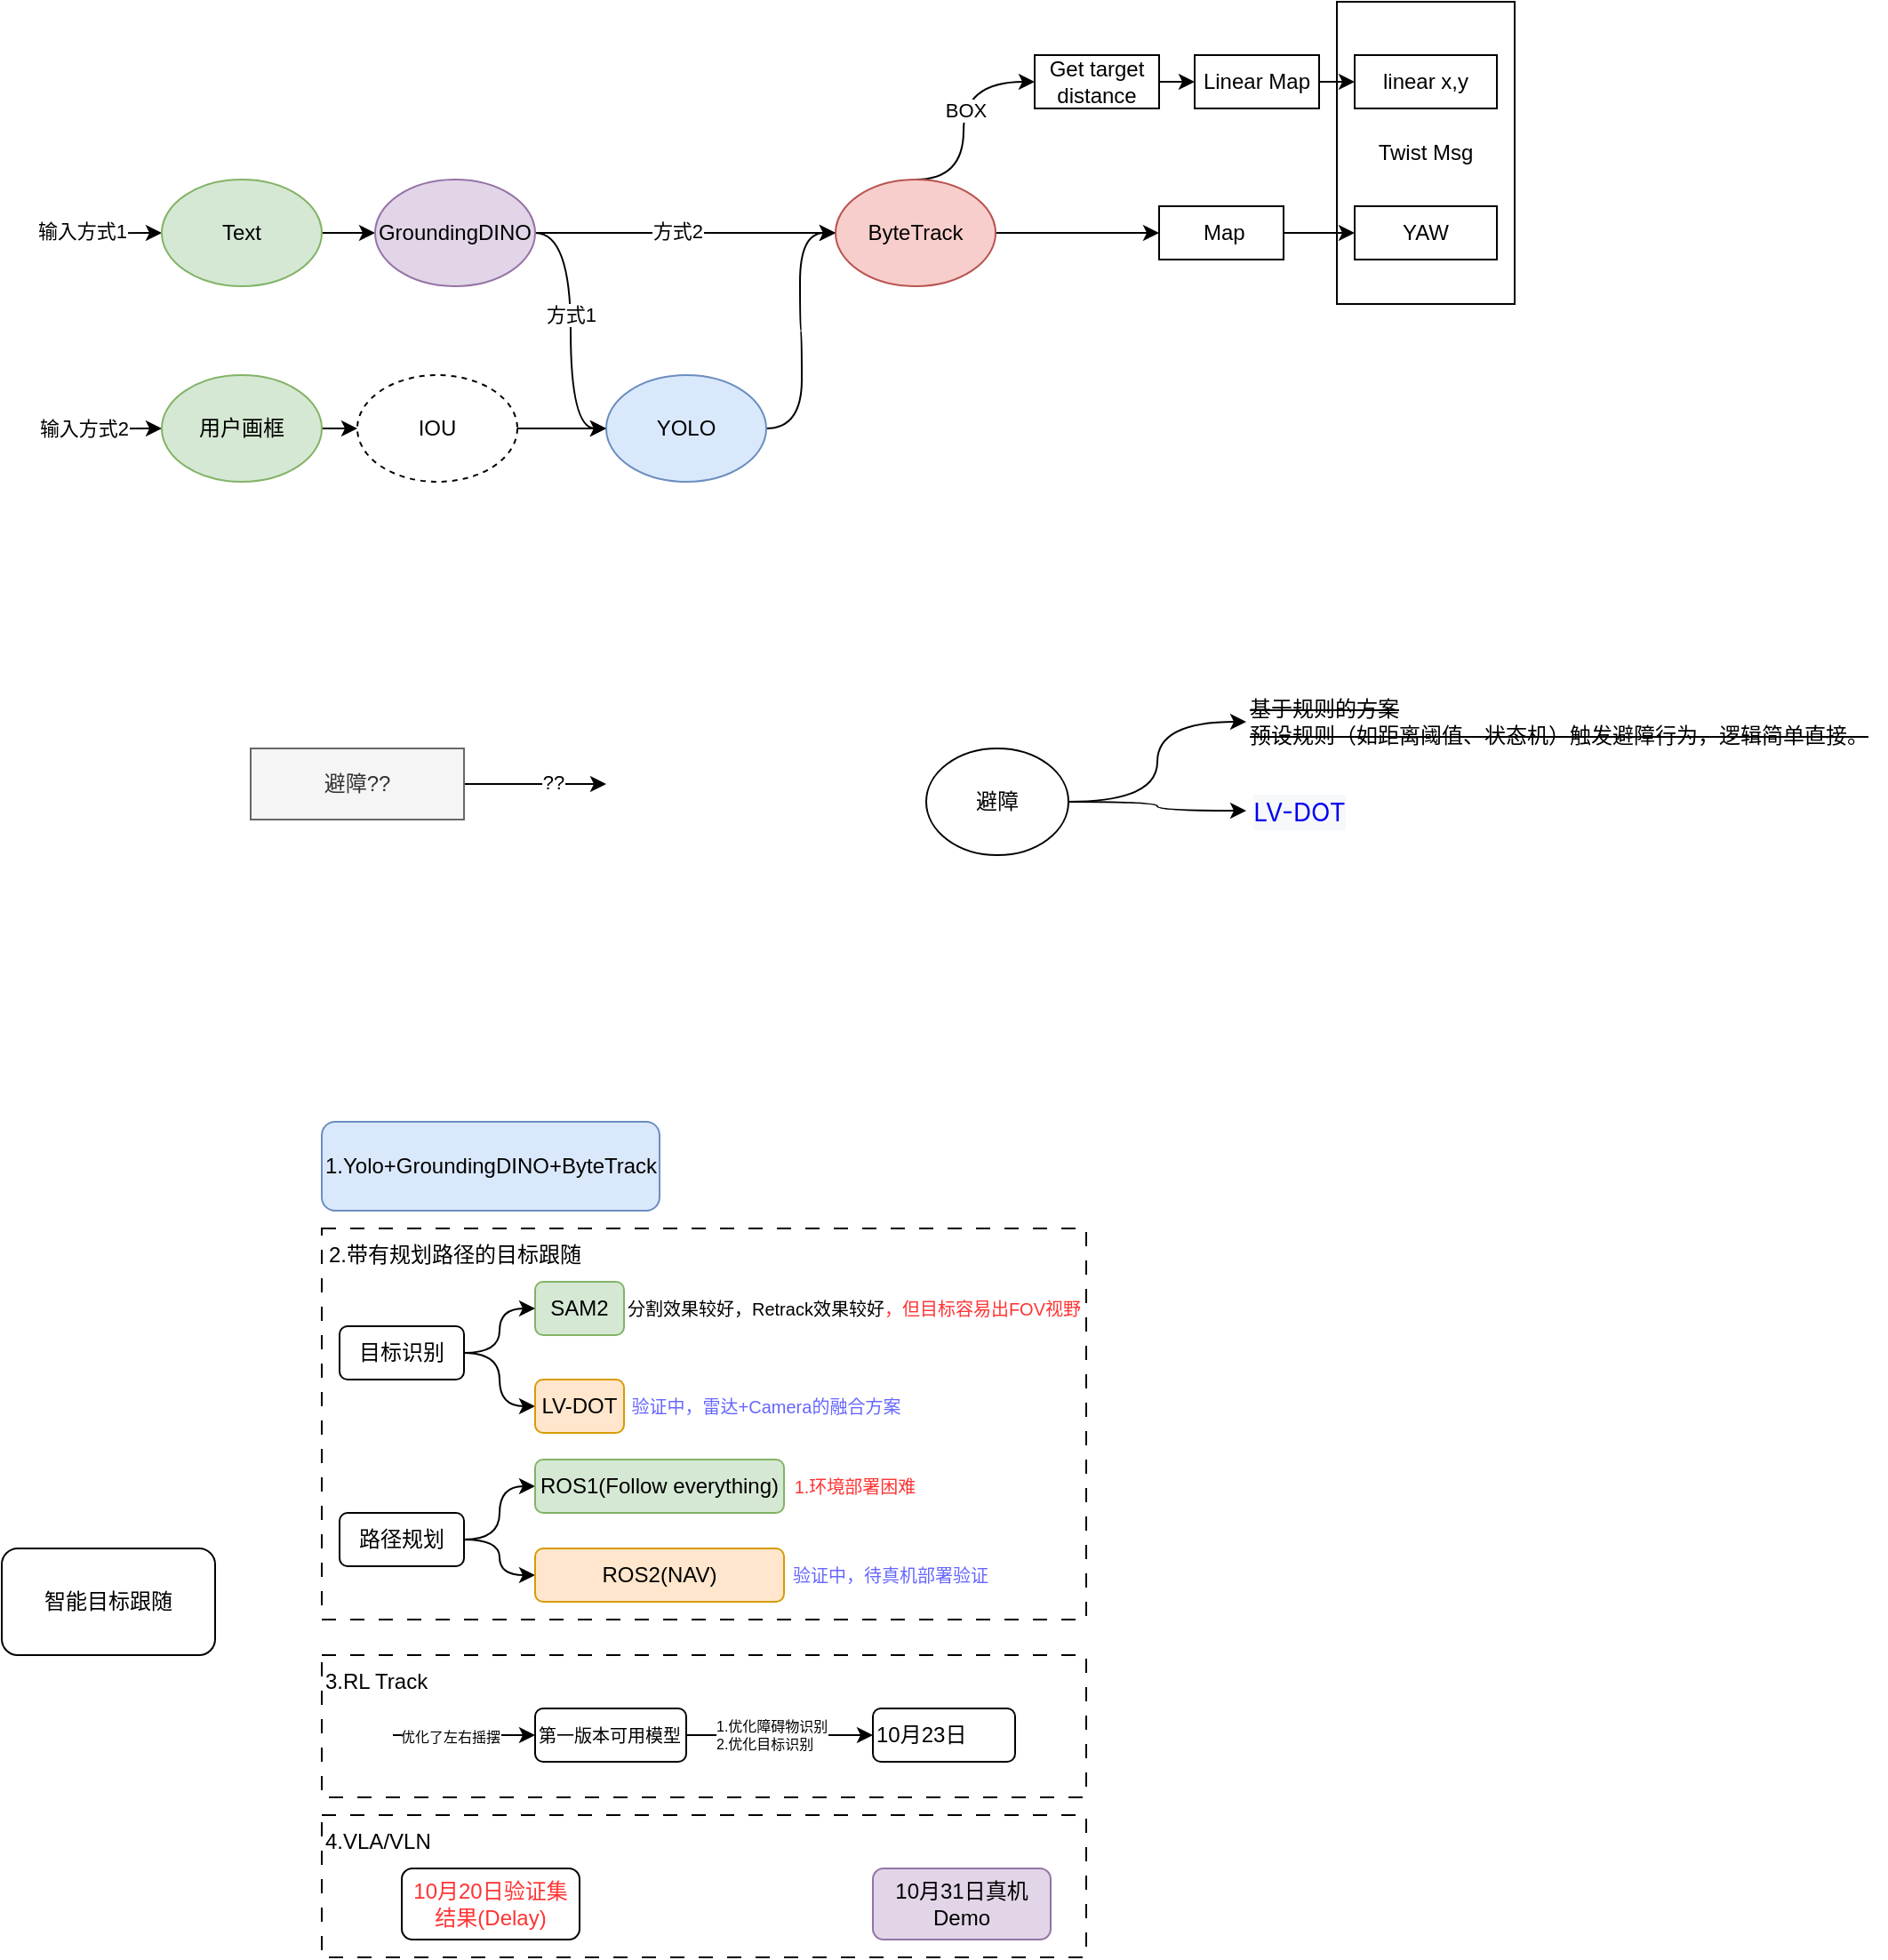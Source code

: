 <mxfile version="28.2.5">
  <diagram name="第 1 页" id="Ie8UYRb_jQ_-8dDy_p2L">
    <mxGraphModel dx="754" dy="433" grid="1" gridSize="10" guides="1" tooltips="1" connect="1" arrows="1" fold="1" page="1" pageScale="1" pageWidth="827" pageHeight="1169" math="0" shadow="0">
      <root>
        <mxCell id="0" />
        <mxCell id="1" parent="0" />
        <mxCell id="fi_pxs0ZPSU9Ah6yGTQ0-19" value="" style="rounded=0;whiteSpace=wrap;html=1;labelBackgroundColor=none;fillColor=none;dashed=1;dashPattern=8 8;strokeWidth=1;" vertex="1" parent="1">
          <mxGeometry x="240" y="760" width="430" height="220" as="geometry" />
        </mxCell>
        <mxCell id="ED7PRQC9bT03xKeIf9AB-19" value="Twist Msg" style="rounded=0;whiteSpace=wrap;html=1;" parent="1" vertex="1">
          <mxGeometry x="811" y="70" width="100" height="170" as="geometry" />
        </mxCell>
        <mxCell id="ED7PRQC9bT03xKeIf9AB-3" value="" style="edgeStyle=orthogonalEdgeStyle;rounded=0;orthogonalLoop=1;jettySize=auto;html=1;curved=1;" parent="1" source="ED7PRQC9bT03xKeIf9AB-1" target="ED7PRQC9bT03xKeIf9AB-2" edge="1">
          <mxGeometry relative="1" as="geometry" />
        </mxCell>
        <mxCell id="ED7PRQC9bT03xKeIf9AB-16" style="edgeStyle=orthogonalEdgeStyle;curved=1;rounded=0;orthogonalLoop=1;jettySize=auto;html=1;exitX=0;exitY=0.5;exitDx=0;exitDy=0;startArrow=classic;startFill=1;endArrow=none;endFill=0;" parent="1" source="ED7PRQC9bT03xKeIf9AB-1" edge="1">
          <mxGeometry relative="1" as="geometry">
            <mxPoint x="90" y="310.238" as="targetPoint" />
          </mxGeometry>
        </mxCell>
        <mxCell id="ED7PRQC9bT03xKeIf9AB-18" value="输入方式2" style="edgeLabel;html=1;align=center;verticalAlign=middle;resizable=0;points=[];" parent="ED7PRQC9bT03xKeIf9AB-16" vertex="1" connectable="0">
          <mxGeometry x="0.481" y="-1" relative="1" as="geometry">
            <mxPoint as="offset" />
          </mxGeometry>
        </mxCell>
        <mxCell id="ED7PRQC9bT03xKeIf9AB-1" value="用户画框" style="ellipse;whiteSpace=wrap;html=1;fillColor=#d5e8d4;strokeColor=#82b366;" parent="1" vertex="1">
          <mxGeometry x="150" y="280" width="90" height="60" as="geometry" />
        </mxCell>
        <mxCell id="ED7PRQC9bT03xKeIf9AB-5" value="" style="edgeStyle=orthogonalEdgeStyle;curved=1;rounded=0;orthogonalLoop=1;jettySize=auto;html=1;" parent="1" source="ED7PRQC9bT03xKeIf9AB-2" target="ED7PRQC9bT03xKeIf9AB-4" edge="1">
          <mxGeometry relative="1" as="geometry" />
        </mxCell>
        <mxCell id="ED7PRQC9bT03xKeIf9AB-2" value="IOU" style="ellipse;whiteSpace=wrap;html=1;dashed=1;" parent="1" vertex="1">
          <mxGeometry x="260" y="280" width="90" height="60" as="geometry" />
        </mxCell>
        <mxCell id="ED7PRQC9bT03xKeIf9AB-7" value="" style="edgeStyle=orthogonalEdgeStyle;curved=1;rounded=0;orthogonalLoop=1;jettySize=auto;html=1;entryX=0;entryY=0.5;entryDx=0;entryDy=0;" parent="1" source="ED7PRQC9bT03xKeIf9AB-4" target="ED7PRQC9bT03xKeIf9AB-6" edge="1">
          <mxGeometry relative="1" as="geometry" />
        </mxCell>
        <mxCell id="ED7PRQC9bT03xKeIf9AB-25" style="edgeStyle=orthogonalEdgeStyle;curved=1;rounded=0;orthogonalLoop=1;jettySize=auto;html=1;exitX=0.5;exitY=0;exitDx=0;exitDy=0;entryX=0;entryY=0.5;entryDx=0;entryDy=0;" parent="1" source="ED7PRQC9bT03xKeIf9AB-6" target="ED7PRQC9bT03xKeIf9AB-23" edge="1">
          <mxGeometry relative="1" as="geometry">
            <Array as="points">
              <mxPoint x="601" y="170" />
              <mxPoint x="601" y="115" />
            </Array>
          </mxGeometry>
        </mxCell>
        <mxCell id="ED7PRQC9bT03xKeIf9AB-27" value="BOX" style="edgeLabel;html=1;align=center;verticalAlign=middle;resizable=0;points=[];" parent="ED7PRQC9bT03xKeIf9AB-25" vertex="1" connectable="0">
          <mxGeometry x="0.087" y="-1" relative="1" as="geometry">
            <mxPoint as="offset" />
          </mxGeometry>
        </mxCell>
        <mxCell id="ED7PRQC9bT03xKeIf9AB-4" value="YOLO" style="ellipse;whiteSpace=wrap;html=1;fillColor=#dae8fc;strokeColor=#6c8ebf;" parent="1" vertex="1">
          <mxGeometry x="400" y="280" width="90" height="60" as="geometry" />
        </mxCell>
        <mxCell id="Gve2Opq1UA-Lmk3f0lNB-2" style="edgeStyle=orthogonalEdgeStyle;rounded=0;orthogonalLoop=1;jettySize=auto;html=1;exitX=1;exitY=0.5;exitDx=0;exitDy=0;entryX=0;entryY=0.5;entryDx=0;entryDy=0;" parent="1" source="ED7PRQC9bT03xKeIf9AB-6" target="Gve2Opq1UA-Lmk3f0lNB-1" edge="1">
          <mxGeometry relative="1" as="geometry" />
        </mxCell>
        <mxCell id="ED7PRQC9bT03xKeIf9AB-6" value="ByteTrack" style="ellipse;whiteSpace=wrap;html=1;fillColor=#f8cecc;strokeColor=#b85450;" parent="1" vertex="1">
          <mxGeometry x="529" y="170" width="90" height="60" as="geometry" />
        </mxCell>
        <mxCell id="ED7PRQC9bT03xKeIf9AB-10" value="" style="edgeStyle=orthogonalEdgeStyle;curved=1;rounded=0;orthogonalLoop=1;jettySize=auto;html=1;" parent="1" source="ED7PRQC9bT03xKeIf9AB-8" target="ED7PRQC9bT03xKeIf9AB-9" edge="1">
          <mxGeometry relative="1" as="geometry" />
        </mxCell>
        <mxCell id="ED7PRQC9bT03xKeIf9AB-15" style="edgeStyle=orthogonalEdgeStyle;curved=1;rounded=0;orthogonalLoop=1;jettySize=auto;html=1;exitX=0;exitY=0.5;exitDx=0;exitDy=0;startArrow=classic;startFill=1;endArrow=none;endFill=0;" parent="1" source="ED7PRQC9bT03xKeIf9AB-8" edge="1">
          <mxGeometry relative="1" as="geometry">
            <mxPoint x="90" y="200.238" as="targetPoint" />
          </mxGeometry>
        </mxCell>
        <mxCell id="ED7PRQC9bT03xKeIf9AB-17" value="输入方式1" style="edgeLabel;html=1;align=center;verticalAlign=middle;resizable=0;points=[];" parent="ED7PRQC9bT03xKeIf9AB-15" vertex="1" connectable="0">
          <mxGeometry x="0.513" y="-2" relative="1" as="geometry">
            <mxPoint as="offset" />
          </mxGeometry>
        </mxCell>
        <mxCell id="ED7PRQC9bT03xKeIf9AB-8" value="Text" style="ellipse;whiteSpace=wrap;html=1;fillColor=#d5e8d4;strokeColor=#82b366;" parent="1" vertex="1">
          <mxGeometry x="150" y="170" width="90" height="60" as="geometry" />
        </mxCell>
        <mxCell id="ED7PRQC9bT03xKeIf9AB-11" style="edgeStyle=orthogonalEdgeStyle;curved=1;rounded=0;orthogonalLoop=1;jettySize=auto;html=1;exitX=1;exitY=0.5;exitDx=0;exitDy=0;entryX=0;entryY=0.5;entryDx=0;entryDy=0;" parent="1" source="ED7PRQC9bT03xKeIf9AB-9" target="ED7PRQC9bT03xKeIf9AB-4" edge="1">
          <mxGeometry relative="1" as="geometry" />
        </mxCell>
        <mxCell id="ED7PRQC9bT03xKeIf9AB-12" value="方式1" style="edgeLabel;html=1;align=center;verticalAlign=middle;resizable=0;points=[];" parent="ED7PRQC9bT03xKeIf9AB-11" vertex="1" connectable="0">
          <mxGeometry x="-0.123" relative="1" as="geometry">
            <mxPoint as="offset" />
          </mxGeometry>
        </mxCell>
        <mxCell id="ED7PRQC9bT03xKeIf9AB-13" style="edgeStyle=orthogonalEdgeStyle;curved=1;rounded=0;orthogonalLoop=1;jettySize=auto;html=1;exitX=1;exitY=0.5;exitDx=0;exitDy=0;entryX=0;entryY=0.5;entryDx=0;entryDy=0;" parent="1" source="ED7PRQC9bT03xKeIf9AB-9" target="ED7PRQC9bT03xKeIf9AB-6" edge="1">
          <mxGeometry relative="1" as="geometry" />
        </mxCell>
        <mxCell id="ED7PRQC9bT03xKeIf9AB-14" value="方式2" style="edgeLabel;html=1;align=center;verticalAlign=middle;resizable=0;points=[];" parent="ED7PRQC9bT03xKeIf9AB-13" vertex="1" connectable="0">
          <mxGeometry x="-0.058" y="1" relative="1" as="geometry">
            <mxPoint as="offset" />
          </mxGeometry>
        </mxCell>
        <mxCell id="ED7PRQC9bT03xKeIf9AB-9" value="GroundingDINO" style="ellipse;whiteSpace=wrap;html=1;fillColor=#e1d5e7;strokeColor=#9673a6;" parent="1" vertex="1">
          <mxGeometry x="270" y="170" width="90" height="60" as="geometry" />
        </mxCell>
        <mxCell id="ED7PRQC9bT03xKeIf9AB-20" value="YAW" style="whiteSpace=wrap;html=1;" parent="1" vertex="1">
          <mxGeometry x="821" y="185" width="80" height="30" as="geometry" />
        </mxCell>
        <mxCell id="ED7PRQC9bT03xKeIf9AB-22" value="linear x,y" style="whiteSpace=wrap;html=1;" parent="1" vertex="1">
          <mxGeometry x="821" y="100" width="80" height="30" as="geometry" />
        </mxCell>
        <mxCell id="ED7PRQC9bT03xKeIf9AB-31" value="" style="edgeStyle=orthogonalEdgeStyle;curved=1;rounded=0;orthogonalLoop=1;jettySize=auto;html=1;" parent="1" source="ED7PRQC9bT03xKeIf9AB-23" target="ED7PRQC9bT03xKeIf9AB-30" edge="1">
          <mxGeometry relative="1" as="geometry" />
        </mxCell>
        <mxCell id="ED7PRQC9bT03xKeIf9AB-23" value="Get target distance" style="rounded=0;whiteSpace=wrap;html=1;" parent="1" vertex="1">
          <mxGeometry x="641" y="100" width="70" height="30" as="geometry" />
        </mxCell>
        <mxCell id="ED7PRQC9bT03xKeIf9AB-32" style="edgeStyle=orthogonalEdgeStyle;curved=1;rounded=0;orthogonalLoop=1;jettySize=auto;html=1;exitX=1;exitY=0.5;exitDx=0;exitDy=0;entryX=0;entryY=0.5;entryDx=0;entryDy=0;" parent="1" source="ED7PRQC9bT03xKeIf9AB-30" target="ED7PRQC9bT03xKeIf9AB-22" edge="1">
          <mxGeometry relative="1" as="geometry" />
        </mxCell>
        <mxCell id="ED7PRQC9bT03xKeIf9AB-30" value="Linear Map" style="rounded=0;whiteSpace=wrap;html=1;" parent="1" vertex="1">
          <mxGeometry x="731" y="100" width="70" height="30" as="geometry" />
        </mxCell>
        <mxCell id="ED7PRQC9bT03xKeIf9AB-34" style="edgeStyle=orthogonalEdgeStyle;curved=1;rounded=0;orthogonalLoop=1;jettySize=auto;html=1;exitX=1;exitY=0.5;exitDx=0;exitDy=0;" parent="1" source="ED7PRQC9bT03xKeIf9AB-33" edge="1">
          <mxGeometry relative="1" as="geometry">
            <mxPoint x="400" y="510" as="targetPoint" />
          </mxGeometry>
        </mxCell>
        <mxCell id="ED7PRQC9bT03xKeIf9AB-35" value="??" style="edgeLabel;html=1;align=center;verticalAlign=middle;resizable=0;points=[];" parent="ED7PRQC9bT03xKeIf9AB-34" vertex="1" connectable="0">
          <mxGeometry x="0.238" y="2" relative="1" as="geometry">
            <mxPoint as="offset" />
          </mxGeometry>
        </mxCell>
        <mxCell id="ED7PRQC9bT03xKeIf9AB-33" value="避障??" style="rounded=0;whiteSpace=wrap;html=1;fillColor=#f5f5f5;fontColor=#333333;strokeColor=#666666;" parent="1" vertex="1">
          <mxGeometry x="200" y="490" width="120" height="40" as="geometry" />
        </mxCell>
        <mxCell id="Gve2Opq1UA-Lmk3f0lNB-3" style="edgeStyle=orthogonalEdgeStyle;rounded=0;orthogonalLoop=1;jettySize=auto;html=1;exitX=1;exitY=0.5;exitDx=0;exitDy=0;" parent="1" source="Gve2Opq1UA-Lmk3f0lNB-1" target="ED7PRQC9bT03xKeIf9AB-20" edge="1">
          <mxGeometry relative="1" as="geometry" />
        </mxCell>
        <mxCell id="Gve2Opq1UA-Lmk3f0lNB-1" value="&amp;nbsp;Map" style="rounded=0;whiteSpace=wrap;html=1;" parent="1" vertex="1">
          <mxGeometry x="711" y="185" width="70" height="30" as="geometry" />
        </mxCell>
        <mxCell id="qVJVAJJJqDEDEzeefkRm-9" style="edgeStyle=orthogonalEdgeStyle;curved=1;rounded=0;orthogonalLoop=1;jettySize=auto;html=1;exitX=1;exitY=0.5;exitDx=0;exitDy=0;entryX=0;entryY=0.5;entryDx=0;entryDy=0;" parent="1" source="qVJVAJJJqDEDEzeefkRm-1" target="qVJVAJJJqDEDEzeefkRm-8" edge="1">
          <mxGeometry relative="1" as="geometry" />
        </mxCell>
        <mxCell id="qVJVAJJJqDEDEzeefkRm-14" style="edgeStyle=orthogonalEdgeStyle;curved=1;rounded=0;orthogonalLoop=1;jettySize=auto;html=1;exitX=1;exitY=0.5;exitDx=0;exitDy=0;entryX=0;entryY=0.5;entryDx=0;entryDy=0;" parent="1" source="qVJVAJJJqDEDEzeefkRm-1" target="qVJVAJJJqDEDEzeefkRm-13" edge="1">
          <mxGeometry relative="1" as="geometry" />
        </mxCell>
        <mxCell id="qVJVAJJJqDEDEzeefkRm-1" value="避障" style="ellipse;whiteSpace=wrap;html=1;" parent="1" vertex="1">
          <mxGeometry x="580" y="490" width="80" height="60" as="geometry" />
        </mxCell>
        <mxCell id="qVJVAJJJqDEDEzeefkRm-8" value="&lt;strike&gt;基于规则的方案&lt;br&gt;预设规则（如距离阈值、状态机）触发避障行为，逻辑简单直接。&lt;/strike&gt;" style="text;strokeColor=none;align=left;fillColor=none;html=1;verticalAlign=middle;whiteSpace=wrap;rounded=0;labelBorderColor=none;" parent="1" vertex="1">
          <mxGeometry x="760" y="460" width="360" height="30" as="geometry" />
        </mxCell>
        <mxCell id="qVJVAJJJqDEDEzeefkRm-13" value="&lt;a style=&quot;box-sizing: border-box; background-color: rgb(246, 248, 250); display: flex; align-items: center; min-width: 3ch; line-height: var(--text-body-lineHeight-medium, 1.429); border-radius: var(--borderRadius-medium); padding-inline: var(--base-size-6); padding-block: var(--base-size-4); font-weight: var(--base-text-weight-semibold); font-family: -apple-system, &amp;quot;system-ui&amp;quot;, &amp;quot;Segoe UI&amp;quot;, &amp;quot;Noto Sans&amp;quot;, Helvetica, Arial, sans-serif, &amp;quot;Apple Color Emoji&amp;quot;, &amp;quot;Segoe UI Emoji&amp;quot;; font-size: 14px; text-align: start; text-decoration-line: none !important;&quot; class=&quot;AppHeader-context-item&quot; data-view-component=&quot;true&quot; id=&quot;contextregion-repositorycrumb-lv-dot-link&quot; aria-current=&quot;page&quot; href=&quot;https://github.com/Zhefan-Xu/LV-DOT&quot; data-analytics-event=&quot;{&amp;quot;category&amp;quot;:&amp;quot;SiteHeaderComponent&amp;quot;,&amp;quot;action&amp;quot;:&amp;quot;context_region_crumb&amp;quot;,&amp;quot;label&amp;quot;:&amp;quot;LV-DOT&amp;quot;,&amp;quot;screen_size&amp;quot;:&amp;quot;full&amp;quot;}&quot; data-target=&quot;context-region-crumb.linkElement&quot;&gt;&lt;span style=&quot;box-sizing: border-box; display: inline-block; overflow: hidden; text-overflow: ellipsis; text-wrap: nowrap;&quot; class=&quot;AppHeader-context-item-label&quot; data-target=&quot;context-region-crumb.labelElement&quot;&gt;LV-DOT&lt;/span&gt;&lt;/a&gt;" style="text;strokeColor=none;align=center;fillColor=none;html=1;verticalAlign=middle;whiteSpace=wrap;rounded=0;" parent="1" vertex="1">
          <mxGeometry x="760" y="510" width="60" height="30" as="geometry" />
        </mxCell>
        <mxCell id="qVJVAJJJqDEDEzeefkRm-16" value="智能目标跟随" style="rounded=1;whiteSpace=wrap;html=1;" parent="1" vertex="1">
          <mxGeometry x="60" y="940" width="120" height="60" as="geometry" />
        </mxCell>
        <mxCell id="fi_pxs0ZPSU9Ah6yGTQ0-1" value="1.Yolo+GroundingDINO+ByteTrack" style="rounded=1;whiteSpace=wrap;html=1;align=left;fillColor=#dae8fc;strokeColor=#6c8ebf;" vertex="1" parent="1">
          <mxGeometry x="240" y="700" width="190" height="50" as="geometry" />
        </mxCell>
        <mxCell id="fi_pxs0ZPSU9Ah6yGTQ0-2" value="10月23日" style="rounded=1;whiteSpace=wrap;html=1;align=left;" vertex="1" parent="1">
          <mxGeometry x="550" y="1030" width="80" height="30" as="geometry" />
        </mxCell>
        <mxCell id="fi_pxs0ZPSU9Ah6yGTQ0-3" value="SAM2" style="rounded=1;whiteSpace=wrap;html=1;align=center;fillColor=#d5e8d4;strokeColor=#82b366;" vertex="1" parent="1">
          <mxGeometry x="360" y="790" width="50" height="30" as="geometry" />
        </mxCell>
        <mxCell id="fi_pxs0ZPSU9Ah6yGTQ0-9" style="edgeStyle=orthogonalEdgeStyle;curved=1;rounded=0;orthogonalLoop=1;jettySize=auto;html=1;exitX=1;exitY=0.5;exitDx=0;exitDy=0;entryX=0;entryY=0.5;entryDx=0;entryDy=0;" edge="1" parent="1" source="fi_pxs0ZPSU9Ah6yGTQ0-4" target="fi_pxs0ZPSU9Ah6yGTQ0-3">
          <mxGeometry relative="1" as="geometry" />
        </mxCell>
        <mxCell id="fi_pxs0ZPSU9Ah6yGTQ0-10" style="edgeStyle=orthogonalEdgeStyle;curved=1;rounded=0;orthogonalLoop=1;jettySize=auto;html=1;exitX=1;exitY=0.5;exitDx=0;exitDy=0;entryX=0;entryY=0.5;entryDx=0;entryDy=0;" edge="1" parent="1" source="fi_pxs0ZPSU9Ah6yGTQ0-4" target="fi_pxs0ZPSU9Ah6yGTQ0-6">
          <mxGeometry relative="1" as="geometry" />
        </mxCell>
        <mxCell id="fi_pxs0ZPSU9Ah6yGTQ0-4" value="目标识别" style="rounded=1;whiteSpace=wrap;html=1;" vertex="1" parent="1">
          <mxGeometry x="250" y="815" width="70" height="30" as="geometry" />
        </mxCell>
        <mxCell id="fi_pxs0ZPSU9Ah6yGTQ0-13" style="edgeStyle=orthogonalEdgeStyle;curved=1;rounded=0;orthogonalLoop=1;jettySize=auto;html=1;exitX=1;exitY=0.5;exitDx=0;exitDy=0;entryX=0;entryY=0.5;entryDx=0;entryDy=0;" edge="1" parent="1" source="fi_pxs0ZPSU9Ah6yGTQ0-5" target="fi_pxs0ZPSU9Ah6yGTQ0-11">
          <mxGeometry relative="1" as="geometry" />
        </mxCell>
        <mxCell id="fi_pxs0ZPSU9Ah6yGTQ0-14" style="edgeStyle=orthogonalEdgeStyle;curved=1;rounded=0;orthogonalLoop=1;jettySize=auto;html=1;exitX=1;exitY=0.5;exitDx=0;exitDy=0;entryX=0;entryY=0.5;entryDx=0;entryDy=0;" edge="1" parent="1" source="fi_pxs0ZPSU9Ah6yGTQ0-5" target="fi_pxs0ZPSU9Ah6yGTQ0-12">
          <mxGeometry relative="1" as="geometry" />
        </mxCell>
        <mxCell id="fi_pxs0ZPSU9Ah6yGTQ0-5" value="路径规划" style="rounded=1;whiteSpace=wrap;html=1;" vertex="1" parent="1">
          <mxGeometry x="250" y="920" width="70" height="30" as="geometry" />
        </mxCell>
        <mxCell id="fi_pxs0ZPSU9Ah6yGTQ0-6" value="LV-DOT" style="rounded=1;whiteSpace=wrap;html=1;align=center;fillColor=#ffe6cc;strokeColor=#d79b00;" vertex="1" parent="1">
          <mxGeometry x="360" y="845" width="50" height="30" as="geometry" />
        </mxCell>
        <mxCell id="fi_pxs0ZPSU9Ah6yGTQ0-11" value="ROS1(Follow everything)" style="rounded=1;whiteSpace=wrap;html=1;align=center;fillColor=#d5e8d4;strokeColor=#82b366;" vertex="1" parent="1">
          <mxGeometry x="360" y="890" width="140" height="30" as="geometry" />
        </mxCell>
        <mxCell id="fi_pxs0ZPSU9Ah6yGTQ0-12" value="ROS2(NAV)" style="rounded=1;whiteSpace=wrap;html=1;align=center;fillColor=#ffe6cc;strokeColor=#d79b00;" vertex="1" parent="1">
          <mxGeometry x="360" y="940" width="140" height="30" as="geometry" />
        </mxCell>
        <mxCell id="fi_pxs0ZPSU9Ah6yGTQ0-15" value="1.环境部署困难" style="text;strokeColor=none;align=center;fillColor=none;html=1;verticalAlign=middle;whiteSpace=wrap;rounded=0;fontStyle=0;fontColor=#FF3333;fontSize=10;" vertex="1" parent="1">
          <mxGeometry x="500" y="890" width="80" height="30" as="geometry" />
        </mxCell>
        <mxCell id="fi_pxs0ZPSU9Ah6yGTQ0-16" value="&lt;font style=&quot;color: rgb(0, 0, 0);&quot;&gt;分割效果较好，Retrack效果较好&lt;/font&gt;，但目标容易出FOV视野" style="text;strokeColor=none;align=left;fillColor=none;html=1;verticalAlign=middle;whiteSpace=wrap;rounded=0;fontStyle=0;fontColor=#FF3333;fontSize=10;" vertex="1" parent="1">
          <mxGeometry x="410" y="790" width="260" height="30" as="geometry" />
        </mxCell>
        <mxCell id="fi_pxs0ZPSU9Ah6yGTQ0-17" value="验证中，雷达+Camera的融合方案" style="text;strokeColor=none;align=center;fillColor=none;html=1;verticalAlign=middle;whiteSpace=wrap;rounded=0;fontStyle=0;fontColor=#6666FF;fontSize=10;" vertex="1" parent="1">
          <mxGeometry x="410" y="845" width="160" height="30" as="geometry" />
        </mxCell>
        <mxCell id="fi_pxs0ZPSU9Ah6yGTQ0-18" value="验证中，待真机部署验证" style="text;strokeColor=none;align=center;fillColor=none;html=1;verticalAlign=middle;whiteSpace=wrap;rounded=0;fontStyle=0;fontColor=#6666FF;fontSize=10;" vertex="1" parent="1">
          <mxGeometry x="500" y="940" width="120" height="30" as="geometry" />
        </mxCell>
        <mxCell id="fi_pxs0ZPSU9Ah6yGTQ0-20" value="2.带有规划路径的目标跟随" style="text;strokeColor=none;align=center;fillColor=none;html=1;verticalAlign=middle;whiteSpace=wrap;rounded=0;" vertex="1" parent="1">
          <mxGeometry x="240" y="760" width="150" height="30" as="geometry" />
        </mxCell>
        <mxCell id="fi_pxs0ZPSU9Ah6yGTQ0-23" style="edgeStyle=orthogonalEdgeStyle;curved=1;rounded=0;orthogonalLoop=1;jettySize=auto;html=1;exitX=0;exitY=0.5;exitDx=0;exitDy=0;startArrow=classic;startFill=1;endArrow=none;endFill=0;" edge="1" parent="1" source="fi_pxs0ZPSU9Ah6yGTQ0-21">
          <mxGeometry relative="1" as="geometry">
            <mxPoint x="280" y="1044.95" as="targetPoint" />
            <mxPoint x="390" y="1044.76" as="sourcePoint" />
          </mxGeometry>
        </mxCell>
        <mxCell id="fi_pxs0ZPSU9Ah6yGTQ0-24" value="优化了左右摇摆" style="edgeLabel;html=1;align=center;verticalAlign=middle;resizable=0;points=[];fontSize=8;" vertex="1" connectable="0" parent="fi_pxs0ZPSU9Ah6yGTQ0-23">
          <mxGeometry x="0.414" relative="1" as="geometry">
            <mxPoint x="8" as="offset" />
          </mxGeometry>
        </mxCell>
        <mxCell id="fi_pxs0ZPSU9Ah6yGTQ0-25" style="edgeStyle=orthogonalEdgeStyle;curved=1;rounded=0;orthogonalLoop=1;jettySize=auto;html=1;exitX=1;exitY=0.5;exitDx=0;exitDy=0;entryX=0;entryY=0.5;entryDx=0;entryDy=0;" edge="1" parent="1" source="fi_pxs0ZPSU9Ah6yGTQ0-21" target="fi_pxs0ZPSU9Ah6yGTQ0-2">
          <mxGeometry relative="1" as="geometry" />
        </mxCell>
        <mxCell id="fi_pxs0ZPSU9Ah6yGTQ0-26" value="1.优化障碍物识别&lt;br&gt;2.优化目标识别" style="edgeLabel;html=1;align=left;verticalAlign=middle;resizable=0;points=[];fontSize=8;" vertex="1" connectable="0" parent="fi_pxs0ZPSU9Ah6yGTQ0-25">
          <mxGeometry x="-0.109" y="-1" relative="1" as="geometry">
            <mxPoint x="-32" y="-1" as="offset" />
          </mxGeometry>
        </mxCell>
        <mxCell id="fi_pxs0ZPSU9Ah6yGTQ0-21" value="第一版本可用模型" style="rounded=1;whiteSpace=wrap;html=1;align=left;fontSize=10;" vertex="1" parent="1">
          <mxGeometry x="360" y="1030" width="85" height="30" as="geometry" />
        </mxCell>
        <mxCell id="fi_pxs0ZPSU9Ah6yGTQ0-27" value="" style="rounded=0;whiteSpace=wrap;html=1;labelBackgroundColor=none;fillColor=none;dashed=1;dashPattern=8 8;strokeWidth=1;" vertex="1" parent="1">
          <mxGeometry x="240" y="1000" width="430" height="80" as="geometry" />
        </mxCell>
        <mxCell id="fi_pxs0ZPSU9Ah6yGTQ0-28" value="3.RL Track" style="text;strokeColor=none;align=left;fillColor=none;html=1;verticalAlign=middle;whiteSpace=wrap;rounded=0;" vertex="1" parent="1">
          <mxGeometry x="240" y="1000" width="150" height="30" as="geometry" />
        </mxCell>
        <mxCell id="fi_pxs0ZPSU9Ah6yGTQ0-29" value="" style="rounded=0;whiteSpace=wrap;html=1;labelBackgroundColor=none;fillColor=none;dashed=1;dashPattern=8 8;strokeWidth=1;" vertex="1" parent="1">
          <mxGeometry x="240" y="1090" width="430" height="80" as="geometry" />
        </mxCell>
        <mxCell id="fi_pxs0ZPSU9Ah6yGTQ0-30" value="4.VLA/VLN" style="text;strokeColor=none;align=left;fillColor=none;html=1;verticalAlign=middle;whiteSpace=wrap;rounded=0;" vertex="1" parent="1">
          <mxGeometry x="240" y="1090" width="150" height="30" as="geometry" />
        </mxCell>
        <mxCell id="fi_pxs0ZPSU9Ah6yGTQ0-32" value="10月20日验证集结果(Delay)" style="rounded=1;whiteSpace=wrap;html=1;fontColor=#FF3333;" vertex="1" parent="1">
          <mxGeometry x="285" y="1120" width="100" height="40" as="geometry" />
        </mxCell>
        <mxCell id="fi_pxs0ZPSU9Ah6yGTQ0-33" value="10月31日真机Demo" style="rounded=1;whiteSpace=wrap;html=1;fillColor=#e1d5e7;strokeColor=#9673a6;" vertex="1" parent="1">
          <mxGeometry x="550" y="1120" width="100" height="40" as="geometry" />
        </mxCell>
      </root>
    </mxGraphModel>
  </diagram>
</mxfile>
